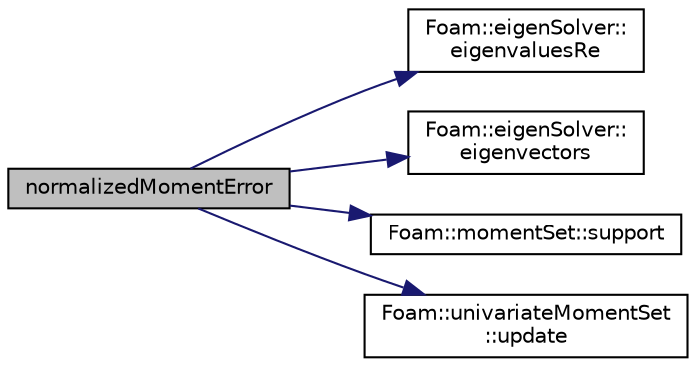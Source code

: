 digraph "normalizedMomentError"
{
  bgcolor="transparent";
  edge [fontname="Helvetica",fontsize="10",labelfontname="Helvetica",labelfontsize="10"];
  node [fontname="Helvetica",fontsize="10",shape=record];
  rankdir="LR";
  Node1 [label="normalizedMomentError",height=0.2,width=0.4,color="black", fillcolor="grey75", style="filled", fontcolor="black"];
  Node1 -> Node2 [color="midnightblue",fontsize="10",style="solid",fontname="Helvetica"];
  Node2 [label="Foam::eigenSolver::\leigenvaluesRe",height=0.2,width=0.4,color="black",URL="$a00035.html#a8927d2839df055d2e92763015985af22",tooltip="Return real part of the eigenvalues. "];
  Node1 -> Node3 [color="midnightblue",fontsize="10",style="solid",fontname="Helvetica"];
  Node3 [label="Foam::eigenSolver::\leigenvectors",height=0.2,width=0.4,color="black",URL="$a00035.html#a9585ad0ceb154d3f6bacd468376aa1df",tooltip="Return eigenvectors. "];
  Node1 -> Node4 [color="midnightblue",fontsize="10",style="solid",fontname="Helvetica"];
  Node4 [label="Foam::momentSet::support",height=0.2,width=0.4,color="black",URL="$a00100.html#ac69c81c5f4ebd5edd8ddc30b03c1d184",tooltip="Return support. "];
  Node1 -> Node5 [color="midnightblue",fontsize="10",style="solid",fontname="Helvetica"];
  Node5 [label="Foam::univariateMomentSet\l::update",height=0.2,width=0.4,color="black",URL="$a00170.html#ab2d663e44a31918ddbad847b7894b995",tooltip="Update moments from the corresponding quadrature. "];
}
